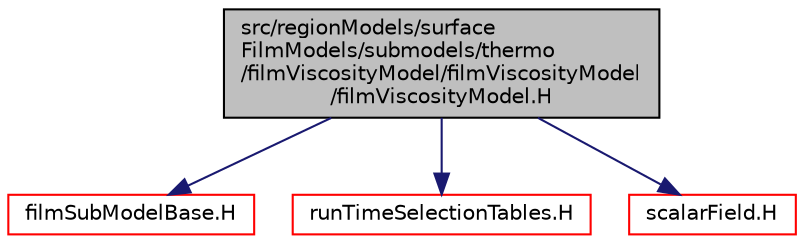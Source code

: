 digraph "src/regionModels/surfaceFilmModels/submodels/thermo/filmViscosityModel/filmViscosityModel/filmViscosityModel.H"
{
  bgcolor="transparent";
  edge [fontname="Helvetica",fontsize="10",labelfontname="Helvetica",labelfontsize="10"];
  node [fontname="Helvetica",fontsize="10",shape=record];
  Node0 [label="src/regionModels/surface\lFilmModels/submodels/thermo\l/filmViscosityModel/filmViscosityModel\l/filmViscosityModel.H",height=0.2,width=0.4,color="black", fillcolor="grey75", style="filled", fontcolor="black"];
  Node0 -> Node1 [color="midnightblue",fontsize="10",style="solid",fontname="Helvetica"];
  Node1 [label="filmSubModelBase.H",height=0.2,width=0.4,color="red",URL="$a14231.html"];
  Node0 -> Node73 [color="midnightblue",fontsize="10",style="solid",fontname="Helvetica"];
  Node73 [label="runTimeSelectionTables.H",height=0.2,width=0.4,color="red",URL="$a09992.html",tooltip="Macros to ease declaration of run-time selection tables. "];
  Node0 -> Node112 [color="midnightblue",fontsize="10",style="solid",fontname="Helvetica"];
  Node112 [label="scalarField.H",height=0.2,width=0.4,color="red",URL="$a10370.html"];
}
